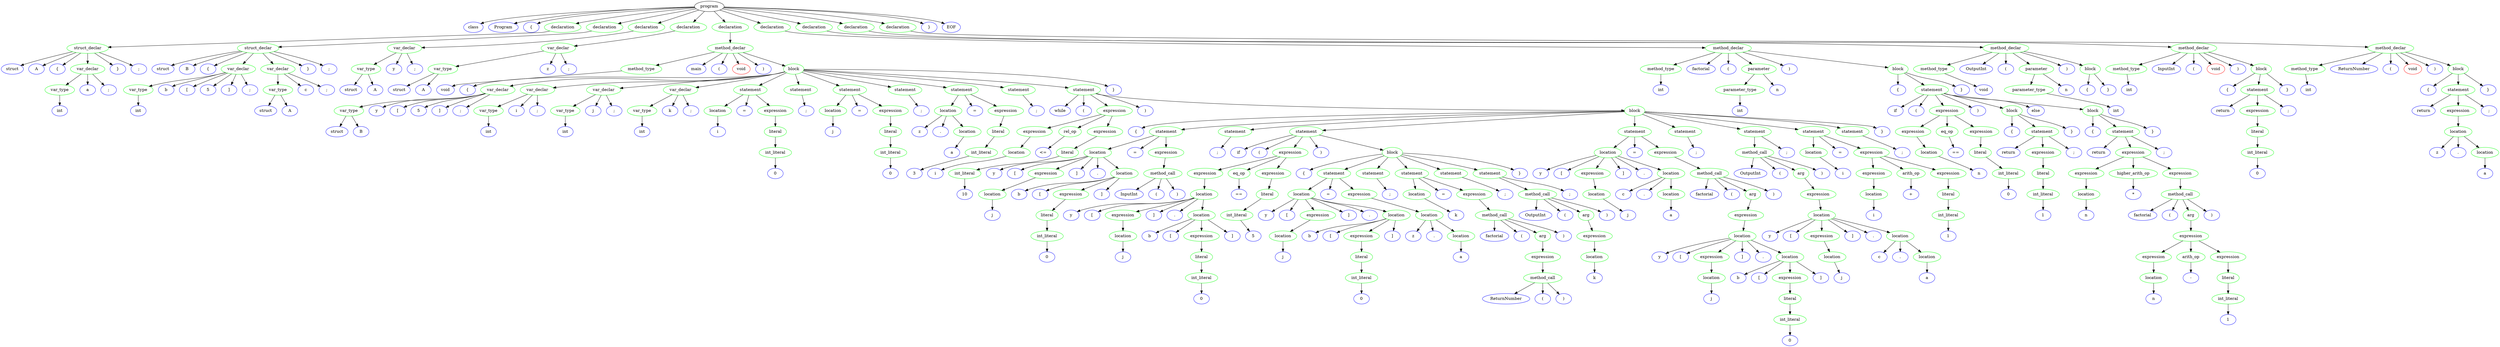 // Trees/tree_gui.gv
digraph "Trees/tree_gui" {
	0 [label=program]
	1 [label=class color=blue]
	0 -> 1
	2 [label=Program color=blue]
	0 -> 2
	3 [label="{" color=blue]
	0 -> 3
	4 [label=declaration color=green]
	0 -> 4
	5 [label=struct_declar color=green]
	4 -> 5
	6 [label=struct color=blue]
	5 -> 6
	7 [label=A color=blue]
	5 -> 7
	8 [label="{" color=blue]
	5 -> 8
	9 [label=var_declar color=green]
	5 -> 9
	10 [label=var_type color=green]
	9 -> 10
	11 [label=int color=blue]
	10 -> 11
	12 [label=a color=blue]
	9 -> 12
	13 [label=";" color=blue]
	9 -> 13
	14 [label="}" color=blue]
	5 -> 14
	15 [label=";" color=blue]
	5 -> 15
	16 [label=declaration color=green]
	0 -> 16
	17 [label=struct_declar color=green]
	16 -> 17
	18 [label=struct color=blue]
	17 -> 18
	19 [label=B color=blue]
	17 -> 19
	20 [label="{" color=blue]
	17 -> 20
	21 [label=var_declar color=green]
	17 -> 21
	22 [label=var_type color=green]
	21 -> 22
	23 [label=int color=blue]
	22 -> 23
	24 [label=b color=blue]
	21 -> 24
	25 [label="[" color=blue]
	21 -> 25
	26 [label=5 color=blue]
	21 -> 26
	27 [label="]" color=blue]
	21 -> 27
	28 [label=";" color=blue]
	21 -> 28
	29 [label=var_declar color=green]
	17 -> 29
	30 [label=var_type color=green]
	29 -> 30
	31 [label=struct color=blue]
	30 -> 31
	32 [label=A color=blue]
	30 -> 32
	33 [label=c color=blue]
	29 -> 33
	34 [label=";" color=blue]
	29 -> 34
	35 [label="}" color=blue]
	17 -> 35
	36 [label=";" color=blue]
	17 -> 36
	37 [label=declaration color=green]
	0 -> 37
	38 [label=var_declar color=green]
	37 -> 38
	39 [label=var_type color=green]
	38 -> 39
	40 [label=struct color=blue]
	39 -> 40
	41 [label=A color=blue]
	39 -> 41
	42 [label=y color=blue]
	38 -> 42
	43 [label=";" color=blue]
	38 -> 43
	44 [label=declaration color=green]
	0 -> 44
	45 [label=var_declar color=green]
	44 -> 45
	46 [label=var_type color=green]
	45 -> 46
	47 [label=struct color=blue]
	46 -> 47
	48 [label=A color=blue]
	46 -> 48
	49 [label=z color=blue]
	45 -> 49
	50 [label=";" color=blue]
	45 -> 50
	51 [label=declaration color=green]
	0 -> 51
	52 [label=method_declar color=green]
	51 -> 52
	53 [label=method_type color=green]
	52 -> 53
	54 [label=void color=blue]
	53 -> 54
	55 [label=main color=blue]
	52 -> 55
	56 [label="(" color=blue]
	52 -> 56
	57 [label=void color=red]
	52 -> 57
	58 [label=")" color=blue]
	52 -> 58
	59 [label=block color=green]
	52 -> 59
	60 [label="{" color=blue]
	59 -> 60
	61 [label=var_declar color=green]
	59 -> 61
	62 [label=var_type color=green]
	61 -> 62
	63 [label=struct color=blue]
	62 -> 63
	64 [label=B color=blue]
	62 -> 64
	65 [label=y color=blue]
	61 -> 65
	66 [label="[" color=blue]
	61 -> 66
	67 [label=5 color=blue]
	61 -> 67
	68 [label="]" color=blue]
	61 -> 68
	69 [label=";" color=blue]
	61 -> 69
	70 [label=var_declar color=green]
	59 -> 70
	71 [label=var_type color=green]
	70 -> 71
	72 [label=int color=blue]
	71 -> 72
	73 [label=i color=blue]
	70 -> 73
	74 [label=";" color=blue]
	70 -> 74
	75 [label=var_declar color=green]
	59 -> 75
	76 [label=var_type color=green]
	75 -> 76
	77 [label=int color=blue]
	76 -> 77
	78 [label=j color=blue]
	75 -> 78
	79 [label=";" color=blue]
	75 -> 79
	80 [label=var_declar color=green]
	59 -> 80
	81 [label=var_type color=green]
	80 -> 81
	82 [label=int color=blue]
	81 -> 82
	83 [label=k color=blue]
	80 -> 83
	84 [label=";" color=blue]
	80 -> 84
	85 [label=statement color=green]
	59 -> 85
	86 [label=location color=green]
	85 -> 86
	87 [label=i color=blue]
	86 -> 87
	88 [label="=" color=blue]
	85 -> 88
	89 [label=expression color=green]
	85 -> 89
	90 [label=literal color=green]
	89 -> 90
	91 [label=int_literal color=green]
	90 -> 91
	92 [label=0 color=blue]
	91 -> 92
	93 [label=statement color=green]
	59 -> 93
	94 [label=";" color=blue]
	93 -> 94
	95 [label=statement color=green]
	59 -> 95
	96 [label=location color=green]
	95 -> 96
	97 [label=j color=blue]
	96 -> 97
	98 [label="=" color=blue]
	95 -> 98
	99 [label=expression color=green]
	95 -> 99
	100 [label=literal color=green]
	99 -> 100
	101 [label=int_literal color=green]
	100 -> 101
	102 [label=0 color=blue]
	101 -> 102
	103 [label=statement color=green]
	59 -> 103
	104 [label=";" color=blue]
	103 -> 104
	105 [label=statement color=green]
	59 -> 105
	106 [label=location color=green]
	105 -> 106
	107 [label=z color=blue]
	106 -> 107
	108 [label="." color=blue]
	106 -> 108
	109 [label=location color=green]
	106 -> 109
	110 [label=a color=blue]
	109 -> 110
	111 [label="=" color=blue]
	105 -> 111
	112 [label=expression color=green]
	105 -> 112
	113 [label=literal color=green]
	112 -> 113
	114 [label=int_literal color=green]
	113 -> 114
	115 [label=3 color=blue]
	114 -> 115
	116 [label=statement color=green]
	59 -> 116
	117 [label=";" color=blue]
	116 -> 117
	118 [label=statement color=green]
	59 -> 118
	119 [label=while color=blue]
	118 -> 119
	120 [label="(" color=blue]
	118 -> 120
	121 [label=expression color=green]
	118 -> 121
	122 [label=expression color=green]
	121 -> 122
	123 [label=location color=green]
	122 -> 123
	124 [label=i color=blue]
	123 -> 124
	125 [label=rel_op color=green]
	121 -> 125
	126 [label="<=" color=blue]
	125 -> 126
	127 [label=expression color=green]
	121 -> 127
	128 [label=literal color=green]
	127 -> 128
	129 [label=int_literal color=green]
	128 -> 129
	130 [label=10 color=blue]
	129 -> 130
	131 [label=")" color=blue]
	118 -> 131
	132 [label=block color=green]
	118 -> 132
	133 [label="{" color=blue]
	132 -> 133
	134 [label=statement color=green]
	132 -> 134
	135 [label=location color=green]
	134 -> 135
	136 [label=y color=blue]
	135 -> 136
	137 [label="[" color=blue]
	135 -> 137
	138 [label=expression color=green]
	135 -> 138
	139 [label=location color=green]
	138 -> 139
	140 [label=j color=blue]
	139 -> 140
	141 [label="]" color=blue]
	135 -> 141
	142 [label="." color=blue]
	135 -> 142
	143 [label=location color=green]
	135 -> 143
	144 [label=b color=blue]
	143 -> 144
	145 [label="[" color=blue]
	143 -> 145
	146 [label=expression color=green]
	143 -> 146
	147 [label=literal color=green]
	146 -> 147
	148 [label=int_literal color=green]
	147 -> 148
	149 [label=0 color=blue]
	148 -> 149
	150 [label="]" color=blue]
	143 -> 150
	151 [label="=" color=blue]
	134 -> 151
	152 [label=expression color=green]
	134 -> 152
	153 [label=method_call color=green]
	152 -> 153
	154 [label=InputInt color=blue]
	153 -> 154
	155 [label="(" color=blue]
	153 -> 155
	156 [label=")" color=blue]
	153 -> 156
	157 [label=statement color=green]
	132 -> 157
	158 [label=";" color=blue]
	157 -> 158
	159 [label=statement color=green]
	132 -> 159
	160 [label=if color=blue]
	159 -> 160
	161 [label="(" color=blue]
	159 -> 161
	162 [label=expression color=green]
	159 -> 162
	163 [label=expression color=green]
	162 -> 163
	164 [label=location color=green]
	163 -> 164
	165 [label=y color=blue]
	164 -> 165
	166 [label="[" color=blue]
	164 -> 166
	167 [label=expression color=green]
	164 -> 167
	168 [label=location color=green]
	167 -> 168
	169 [label=j color=blue]
	168 -> 169
	170 [label="]" color=blue]
	164 -> 170
	171 [label="." color=blue]
	164 -> 171
	172 [label=location color=green]
	164 -> 172
	173 [label=b color=blue]
	172 -> 173
	174 [label="[" color=blue]
	172 -> 174
	175 [label=expression color=green]
	172 -> 175
	176 [label=literal color=green]
	175 -> 176
	177 [label=int_literal color=green]
	176 -> 177
	178 [label=0 color=blue]
	177 -> 178
	179 [label="]" color=blue]
	172 -> 179
	180 [label=eq_op color=green]
	162 -> 180
	181 [label="==" color=blue]
	180 -> 181
	182 [label=expression color=green]
	162 -> 182
	183 [label=literal color=green]
	182 -> 183
	184 [label=int_literal color=green]
	183 -> 184
	185 [label=5 color=blue]
	184 -> 185
	186 [label=")" color=blue]
	159 -> 186
	187 [label=block color=green]
	159 -> 187
	188 [label="{" color=blue]
	187 -> 188
	189 [label=statement color=green]
	187 -> 189
	190 [label=location color=green]
	189 -> 190
	191 [label=y color=blue]
	190 -> 191
	192 [label="[" color=blue]
	190 -> 192
	193 [label=expression color=green]
	190 -> 193
	194 [label=location color=green]
	193 -> 194
	195 [label=j color=blue]
	194 -> 195
	196 [label="]" color=blue]
	190 -> 196
	197 [label="." color=blue]
	190 -> 197
	198 [label=location color=green]
	190 -> 198
	199 [label=b color=blue]
	198 -> 199
	200 [label="[" color=blue]
	198 -> 200
	201 [label=expression color=green]
	198 -> 201
	202 [label=literal color=green]
	201 -> 202
	203 [label=int_literal color=green]
	202 -> 203
	204 [label=0 color=blue]
	203 -> 204
	205 [label="]" color=blue]
	198 -> 205
	206 [label="=" color=blue]
	189 -> 206
	207 [label=expression color=green]
	189 -> 207
	208 [label=location color=green]
	207 -> 208
	209 [label=z color=blue]
	208 -> 209
	210 [label="." color=blue]
	208 -> 210
	211 [label=location color=green]
	208 -> 211
	212 [label=a color=blue]
	211 -> 212
	213 [label=statement color=green]
	187 -> 213
	214 [label=";" color=blue]
	213 -> 214
	215 [label=statement color=green]
	187 -> 215
	216 [label=location color=green]
	215 -> 216
	217 [label=k color=blue]
	216 -> 217
	218 [label="=" color=blue]
	215 -> 218
	219 [label=expression color=green]
	215 -> 219
	220 [label=method_call color=green]
	219 -> 220
	221 [label=factorial color=blue]
	220 -> 221
	222 [label="(" color=blue]
	220 -> 222
	223 [label=arg color=green]
	220 -> 223
	224 [label=expression color=green]
	223 -> 224
	225 [label=method_call color=green]
	224 -> 225
	226 [label=ReturnNumber color=blue]
	225 -> 226
	227 [label="(" color=blue]
	225 -> 227
	228 [label=")" color=blue]
	225 -> 228
	229 [label=")" color=blue]
	220 -> 229
	230 [label=statement color=green]
	187 -> 230
	231 [label=";" color=blue]
	230 -> 231
	232 [label=statement color=green]
	187 -> 232
	233 [label=method_call color=green]
	232 -> 233
	234 [label=OutputInt color=blue]
	233 -> 234
	235 [label="(" color=blue]
	233 -> 235
	236 [label=arg color=green]
	233 -> 236
	237 [label=expression color=green]
	236 -> 237
	238 [label=location color=green]
	237 -> 238
	239 [label=k color=blue]
	238 -> 239
	240 [label=")" color=blue]
	233 -> 240
	241 [label=";" color=blue]
	232 -> 241
	242 [label="}" color=blue]
	187 -> 242
	243 [label=statement color=green]
	132 -> 243
	244 [label=location color=green]
	243 -> 244
	245 [label=y color=blue]
	244 -> 245
	246 [label="[" color=blue]
	244 -> 246
	247 [label=expression color=green]
	244 -> 247
	248 [label=location color=green]
	247 -> 248
	249 [label=j color=blue]
	248 -> 249
	250 [label="]" color=blue]
	244 -> 250
	251 [label="." color=blue]
	244 -> 251
	252 [label=location color=green]
	244 -> 252
	253 [label=c color=blue]
	252 -> 253
	254 [label="." color=blue]
	252 -> 254
	255 [label=location color=green]
	252 -> 255
	256 [label=a color=blue]
	255 -> 256
	257 [label="=" color=blue]
	243 -> 257
	258 [label=expression color=green]
	243 -> 258
	259 [label=method_call color=green]
	258 -> 259
	260 [label=factorial color=blue]
	259 -> 260
	261 [label="(" color=blue]
	259 -> 261
	262 [label=arg color=green]
	259 -> 262
	263 [label=expression color=green]
	262 -> 263
	264 [label=location color=green]
	263 -> 264
	265 [label=y color=blue]
	264 -> 265
	266 [label="[" color=blue]
	264 -> 266
	267 [label=expression color=green]
	264 -> 267
	268 [label=location color=green]
	267 -> 268
	269 [label=j color=blue]
	268 -> 269
	270 [label="]" color=blue]
	264 -> 270
	271 [label="." color=blue]
	264 -> 271
	272 [label=location color=green]
	264 -> 272
	273 [label=b color=blue]
	272 -> 273
	274 [label="[" color=blue]
	272 -> 274
	275 [label=expression color=green]
	272 -> 275
	276 [label=literal color=green]
	275 -> 276
	277 [label=int_literal color=green]
	276 -> 277
	278 [label=0 color=blue]
	277 -> 278
	279 [label="]" color=blue]
	272 -> 279
	280 [label=")" color=blue]
	259 -> 280
	281 [label=statement color=green]
	132 -> 281
	282 [label=";" color=blue]
	281 -> 282
	283 [label=statement color=green]
	132 -> 283
	284 [label=method_call color=green]
	283 -> 284
	285 [label=OutputInt color=blue]
	284 -> 285
	286 [label="(" color=blue]
	284 -> 286
	287 [label=arg color=green]
	284 -> 287
	288 [label=expression color=green]
	287 -> 288
	289 [label=location color=green]
	288 -> 289
	290 [label=y color=blue]
	289 -> 290
	291 [label="[" color=blue]
	289 -> 291
	292 [label=expression color=green]
	289 -> 292
	293 [label=location color=green]
	292 -> 293
	294 [label=j color=blue]
	293 -> 294
	295 [label="]" color=blue]
	289 -> 295
	296 [label="." color=blue]
	289 -> 296
	297 [label=location color=green]
	289 -> 297
	298 [label=c color=blue]
	297 -> 298
	299 [label="." color=blue]
	297 -> 299
	300 [label=location color=green]
	297 -> 300
	301 [label=a color=blue]
	300 -> 301
	302 [label=")" color=blue]
	284 -> 302
	303 [label=";" color=blue]
	283 -> 303
	304 [label=statement color=green]
	132 -> 304
	305 [label=location color=green]
	304 -> 305
	306 [label=i color=blue]
	305 -> 306
	307 [label="=" color=blue]
	304 -> 307
	308 [label=expression color=green]
	304 -> 308
	309 [label=expression color=green]
	308 -> 309
	310 [label=location color=green]
	309 -> 310
	311 [label=i color=blue]
	310 -> 311
	312 [label=arith_op color=green]
	308 -> 312
	313 [label="+" color=blue]
	312 -> 313
	314 [label=expression color=green]
	308 -> 314
	315 [label=literal color=green]
	314 -> 315
	316 [label=int_literal color=green]
	315 -> 316
	317 [label=1 color=blue]
	316 -> 317
	318 [label=statement color=green]
	132 -> 318
	319 [label=";" color=blue]
	318 -> 319
	320 [label="}" color=blue]
	132 -> 320
	321 [label="}" color=blue]
	59 -> 321
	322 [label=declaration color=green]
	0 -> 322
	323 [label=method_declar color=green]
	322 -> 323
	324 [label=method_type color=green]
	323 -> 324
	325 [label=int color=blue]
	324 -> 325
	326 [label=factorial color=blue]
	323 -> 326
	327 [label="(" color=blue]
	323 -> 327
	328 [label=parameter color=green]
	323 -> 328
	329 [label=parameter_type color=green]
	328 -> 329
	330 [label=int color=blue]
	329 -> 330
	331 [label=n color=blue]
	328 -> 331
	332 [label=")" color=blue]
	323 -> 332
	333 [label=block color=green]
	323 -> 333
	334 [label="{" color=blue]
	333 -> 334
	335 [label=statement color=green]
	333 -> 335
	336 [label=if color=blue]
	335 -> 336
	337 [label="(" color=blue]
	335 -> 337
	338 [label=expression color=green]
	335 -> 338
	339 [label=expression color=green]
	338 -> 339
	340 [label=location color=green]
	339 -> 340
	341 [label=n color=blue]
	340 -> 341
	342 [label=eq_op color=green]
	338 -> 342
	343 [label="==" color=blue]
	342 -> 343
	344 [label=expression color=green]
	338 -> 344
	345 [label=literal color=green]
	344 -> 345
	346 [label=int_literal color=green]
	345 -> 346
	347 [label=0 color=blue]
	346 -> 347
	348 [label=")" color=blue]
	335 -> 348
	349 [label=block color=green]
	335 -> 349
	350 [label="{" color=blue]
	349 -> 350
	351 [label=statement color=green]
	349 -> 351
	352 [label=return color=blue]
	351 -> 352
	353 [label=expression color=green]
	351 -> 353
	354 [label=literal color=green]
	353 -> 354
	355 [label=int_literal color=green]
	354 -> 355
	356 [label=1 color=blue]
	355 -> 356
	357 [label=";" color=blue]
	351 -> 357
	358 [label="}" color=blue]
	349 -> 358
	359 [label=else color=blue]
	335 -> 359
	360 [label=block color=green]
	335 -> 360
	361 [label="{" color=blue]
	360 -> 361
	362 [label=statement color=green]
	360 -> 362
	363 [label=return color=blue]
	362 -> 363
	364 [label=expression color=green]
	362 -> 364
	365 [label=expression color=green]
	364 -> 365
	366 [label=location color=green]
	365 -> 366
	367 [label=n color=blue]
	366 -> 367
	368 [label=higher_arith_op color=green]
	364 -> 368
	369 [label="*" color=blue]
	368 -> 369
	370 [label=expression color=green]
	364 -> 370
	371 [label=method_call color=green]
	370 -> 371
	372 [label=factorial color=blue]
	371 -> 372
	373 [label="(" color=blue]
	371 -> 373
	374 [label=arg color=green]
	371 -> 374
	375 [label=expression color=green]
	374 -> 375
	376 [label=expression color=green]
	375 -> 376
	377 [label=location color=green]
	376 -> 377
	378 [label=n color=blue]
	377 -> 378
	379 [label=arith_op color=green]
	375 -> 379
	380 [label="-" color=blue]
	379 -> 380
	381 [label=expression color=green]
	375 -> 381
	382 [label=literal color=green]
	381 -> 382
	383 [label=int_literal color=green]
	382 -> 383
	384 [label=1 color=blue]
	383 -> 384
	385 [label=")" color=blue]
	371 -> 385
	386 [label=";" color=blue]
	362 -> 386
	387 [label="}" color=blue]
	360 -> 387
	388 [label="}" color=blue]
	333 -> 388
	389 [label=declaration color=green]
	0 -> 389
	390 [label=method_declar color=green]
	389 -> 390
	391 [label=method_type color=green]
	390 -> 391
	392 [label=void color=blue]
	391 -> 392
	393 [label=OutputInt color=blue]
	390 -> 393
	394 [label="(" color=blue]
	390 -> 394
	395 [label=parameter color=green]
	390 -> 395
	396 [label=parameter_type color=green]
	395 -> 396
	397 [label=int color=blue]
	396 -> 397
	398 [label=n color=blue]
	395 -> 398
	399 [label=")" color=blue]
	390 -> 399
	400 [label=block color=green]
	390 -> 400
	401 [label="{" color=blue]
	400 -> 401
	402 [label="}" color=blue]
	400 -> 402
	403 [label=declaration color=green]
	0 -> 403
	404 [label=method_declar color=green]
	403 -> 404
	405 [label=method_type color=green]
	404 -> 405
	406 [label=int color=blue]
	405 -> 406
	407 [label=InputInt color=blue]
	404 -> 407
	408 [label="(" color=blue]
	404 -> 408
	409 [label=void color=red]
	404 -> 409
	410 [label=")" color=blue]
	404 -> 410
	411 [label=block color=green]
	404 -> 411
	412 [label="{" color=blue]
	411 -> 412
	413 [label=statement color=green]
	411 -> 413
	414 [label=return color=blue]
	413 -> 414
	415 [label=expression color=green]
	413 -> 415
	416 [label=literal color=green]
	415 -> 416
	417 [label=int_literal color=green]
	416 -> 417
	418 [label=0 color=blue]
	417 -> 418
	419 [label=";" color=blue]
	413 -> 419
	420 [label="}" color=blue]
	411 -> 420
	421 [label=declaration color=green]
	0 -> 421
	422 [label=method_declar color=green]
	421 -> 422
	423 [label=method_type color=green]
	422 -> 423
	424 [label=int color=blue]
	423 -> 424
	425 [label=ReturnNumber color=blue]
	422 -> 425
	426 [label="(" color=blue]
	422 -> 426
	427 [label=void color=red]
	422 -> 427
	428 [label=")" color=blue]
	422 -> 428
	429 [label=block color=green]
	422 -> 429
	430 [label="{" color=blue]
	429 -> 430
	431 [label=statement color=green]
	429 -> 431
	432 [label=return color=blue]
	431 -> 432
	433 [label=expression color=green]
	431 -> 433
	434 [label=location color=green]
	433 -> 434
	435 [label=z color=blue]
	434 -> 435
	436 [label="." color=blue]
	434 -> 436
	437 [label=location color=green]
	434 -> 437
	438 [label=a color=blue]
	437 -> 438
	439 [label=";" color=blue]
	431 -> 439
	440 [label="}" color=blue]
	429 -> 440
	441 [label="}" color=blue]
	0 -> 441
	442 [label=<EOF> color=blue]
	0 -> 442
}
